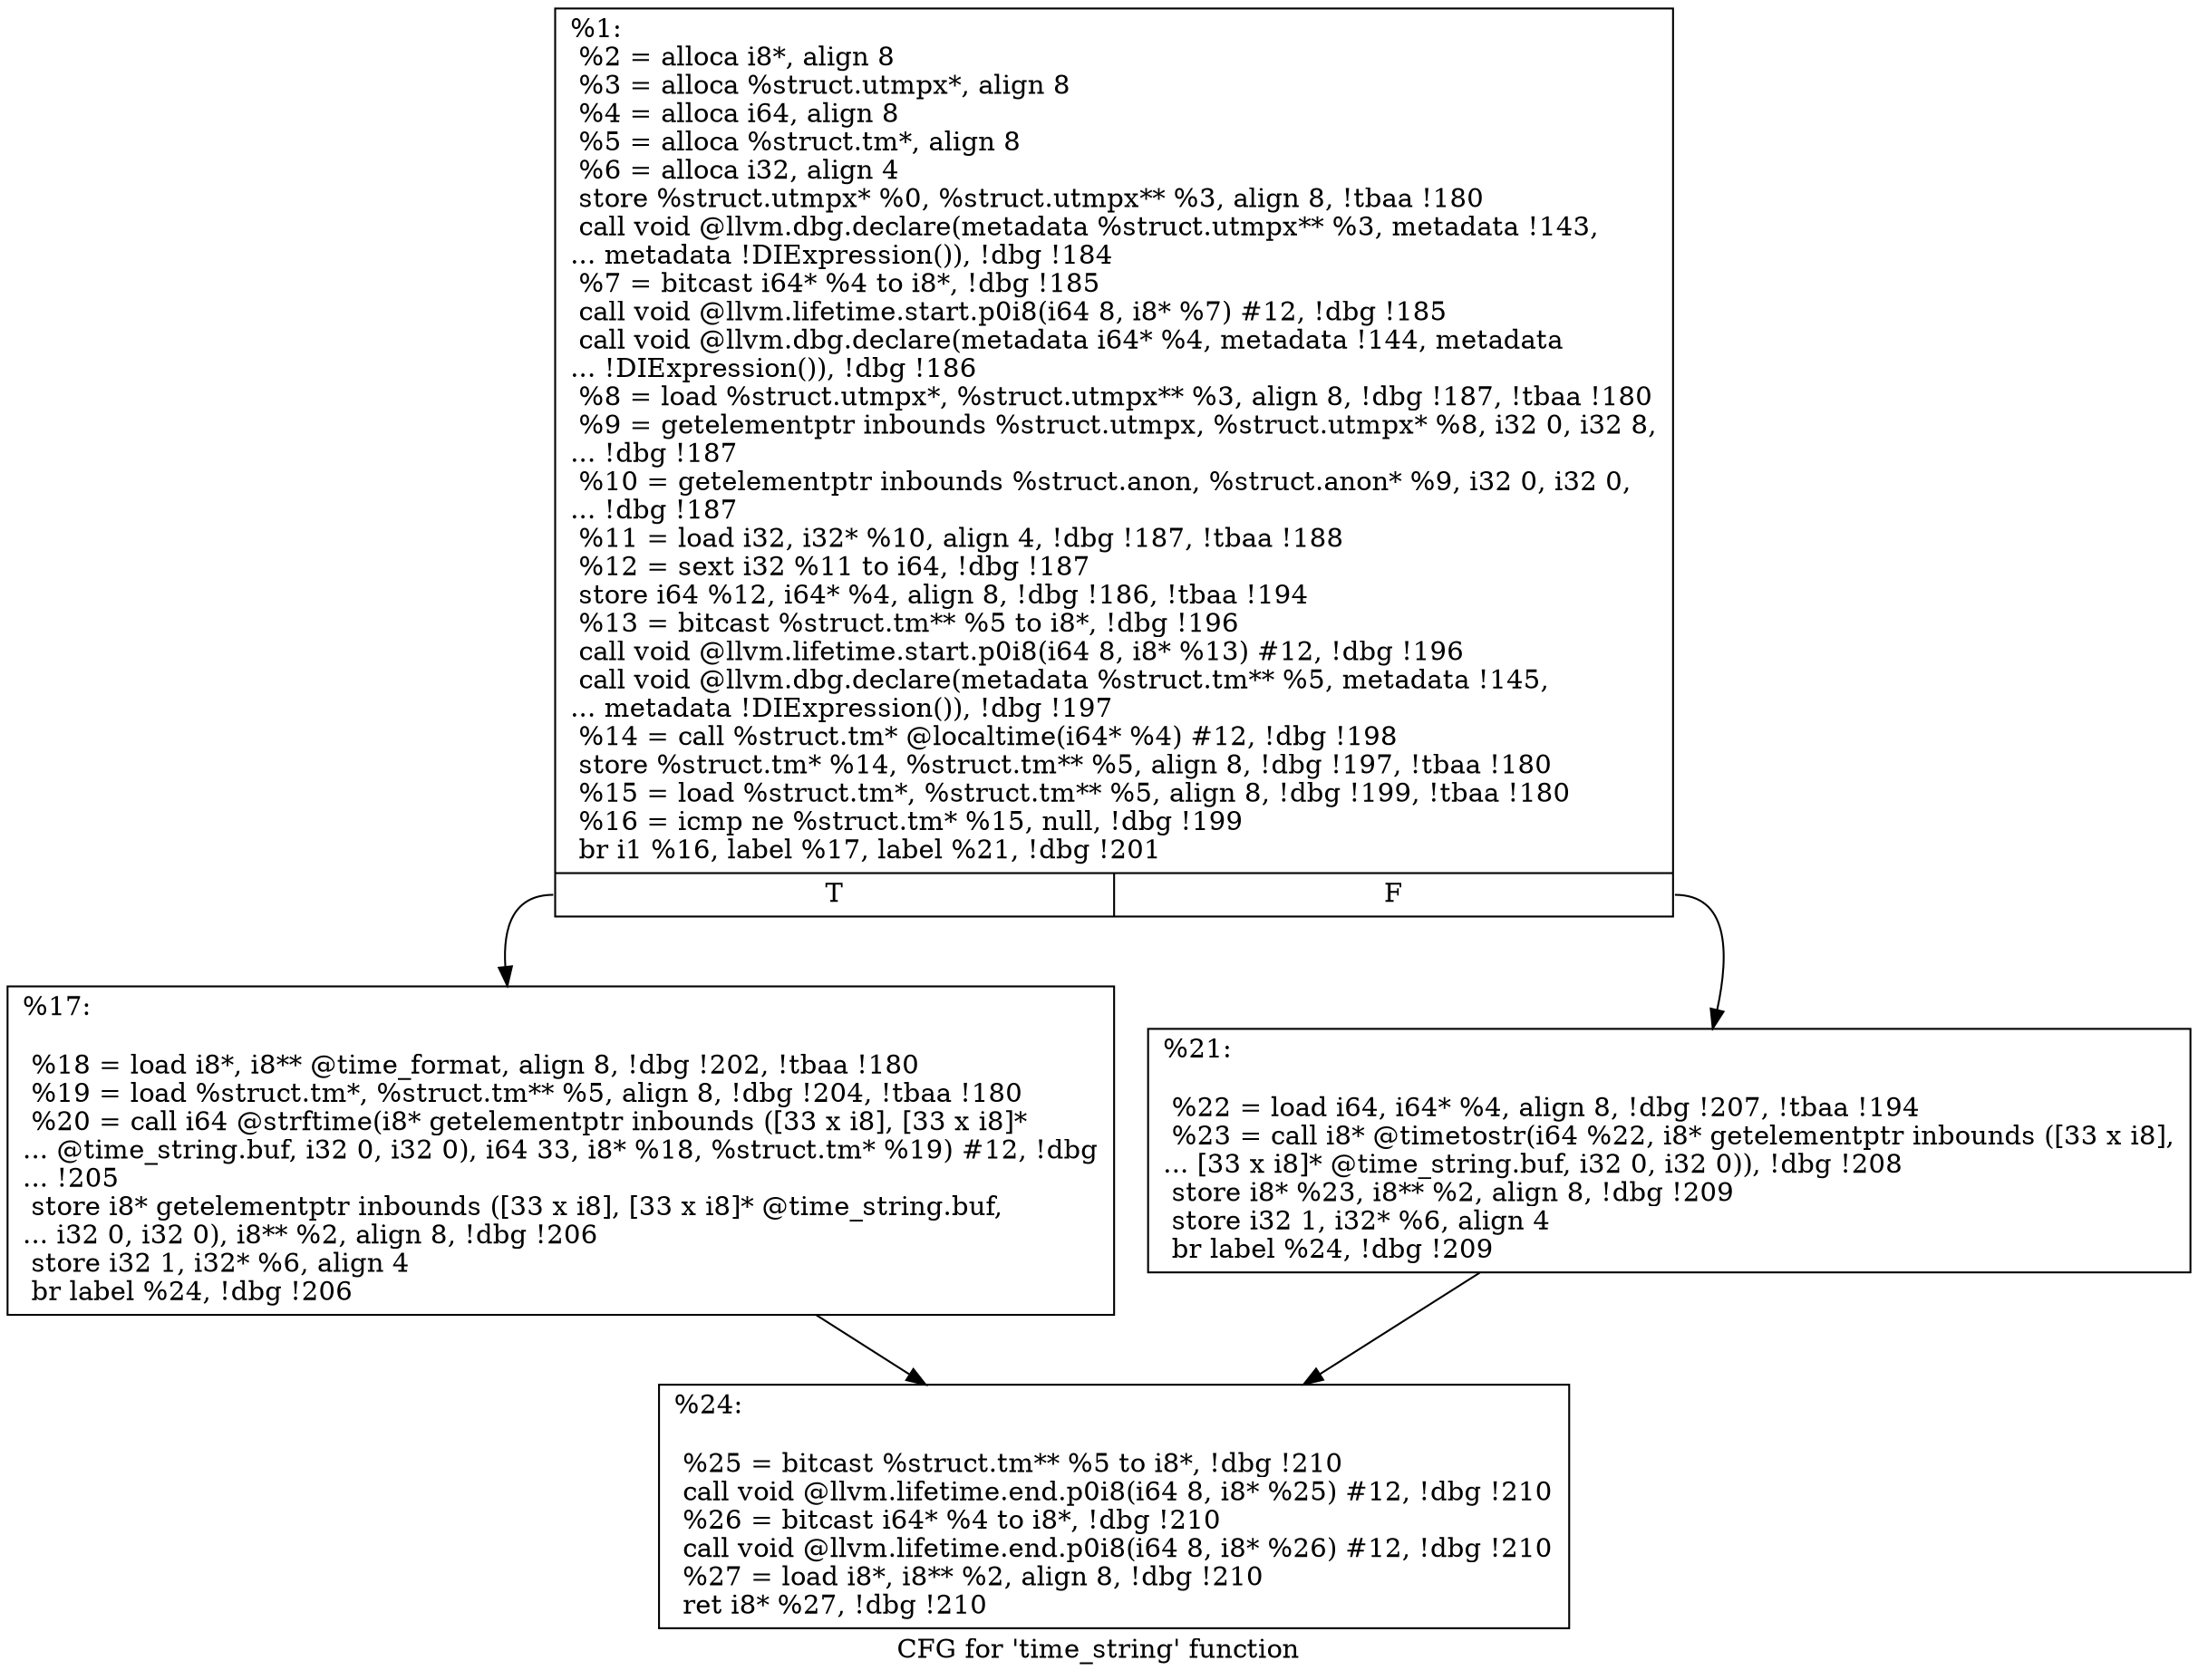 digraph "CFG for 'time_string' function" {
	label="CFG for 'time_string' function";

	Node0xb64a40 [shape=record,label="{%1:\l  %2 = alloca i8*, align 8\l  %3 = alloca %struct.utmpx*, align 8\l  %4 = alloca i64, align 8\l  %5 = alloca %struct.tm*, align 8\l  %6 = alloca i32, align 4\l  store %struct.utmpx* %0, %struct.utmpx** %3, align 8, !tbaa !180\l  call void @llvm.dbg.declare(metadata %struct.utmpx** %3, metadata !143,\l... metadata !DIExpression()), !dbg !184\l  %7 = bitcast i64* %4 to i8*, !dbg !185\l  call void @llvm.lifetime.start.p0i8(i64 8, i8* %7) #12, !dbg !185\l  call void @llvm.dbg.declare(metadata i64* %4, metadata !144, metadata\l... !DIExpression()), !dbg !186\l  %8 = load %struct.utmpx*, %struct.utmpx** %3, align 8, !dbg !187, !tbaa !180\l  %9 = getelementptr inbounds %struct.utmpx, %struct.utmpx* %8, i32 0, i32 8,\l... !dbg !187\l  %10 = getelementptr inbounds %struct.anon, %struct.anon* %9, i32 0, i32 0,\l... !dbg !187\l  %11 = load i32, i32* %10, align 4, !dbg !187, !tbaa !188\l  %12 = sext i32 %11 to i64, !dbg !187\l  store i64 %12, i64* %4, align 8, !dbg !186, !tbaa !194\l  %13 = bitcast %struct.tm** %5 to i8*, !dbg !196\l  call void @llvm.lifetime.start.p0i8(i64 8, i8* %13) #12, !dbg !196\l  call void @llvm.dbg.declare(metadata %struct.tm** %5, metadata !145,\l... metadata !DIExpression()), !dbg !197\l  %14 = call %struct.tm* @localtime(i64* %4) #12, !dbg !198\l  store %struct.tm* %14, %struct.tm** %5, align 8, !dbg !197, !tbaa !180\l  %15 = load %struct.tm*, %struct.tm** %5, align 8, !dbg !199, !tbaa !180\l  %16 = icmp ne %struct.tm* %15, null, !dbg !199\l  br i1 %16, label %17, label %21, !dbg !201\l|{<s0>T|<s1>F}}"];
	Node0xb64a40:s0 -> Node0xbb6c70;
	Node0xb64a40:s1 -> Node0xbb9d70;
	Node0xbb6c70 [shape=record,label="{%17:\l\l  %18 = load i8*, i8** @time_format, align 8, !dbg !202, !tbaa !180\l  %19 = load %struct.tm*, %struct.tm** %5, align 8, !dbg !204, !tbaa !180\l  %20 = call i64 @strftime(i8* getelementptr inbounds ([33 x i8], [33 x i8]*\l... @time_string.buf, i32 0, i32 0), i64 33, i8* %18, %struct.tm* %19) #12, !dbg\l... !205\l  store i8* getelementptr inbounds ([33 x i8], [33 x i8]* @time_string.buf,\l... i32 0, i32 0), i8** %2, align 8, !dbg !206\l  store i32 1, i32* %6, align 4\l  br label %24, !dbg !206\l}"];
	Node0xbb6c70 -> Node0xbb9dc0;
	Node0xbb9d70 [shape=record,label="{%21:\l\l  %22 = load i64, i64* %4, align 8, !dbg !207, !tbaa !194\l  %23 = call i8* @timetostr(i64 %22, i8* getelementptr inbounds ([33 x i8],\l... [33 x i8]* @time_string.buf, i32 0, i32 0)), !dbg !208\l  store i8* %23, i8** %2, align 8, !dbg !209\l  store i32 1, i32* %6, align 4\l  br label %24, !dbg !209\l}"];
	Node0xbb9d70 -> Node0xbb9dc0;
	Node0xbb9dc0 [shape=record,label="{%24:\l\l  %25 = bitcast %struct.tm** %5 to i8*, !dbg !210\l  call void @llvm.lifetime.end.p0i8(i64 8, i8* %25) #12, !dbg !210\l  %26 = bitcast i64* %4 to i8*, !dbg !210\l  call void @llvm.lifetime.end.p0i8(i64 8, i8* %26) #12, !dbg !210\l  %27 = load i8*, i8** %2, align 8, !dbg !210\l  ret i8* %27, !dbg !210\l}"];
}
